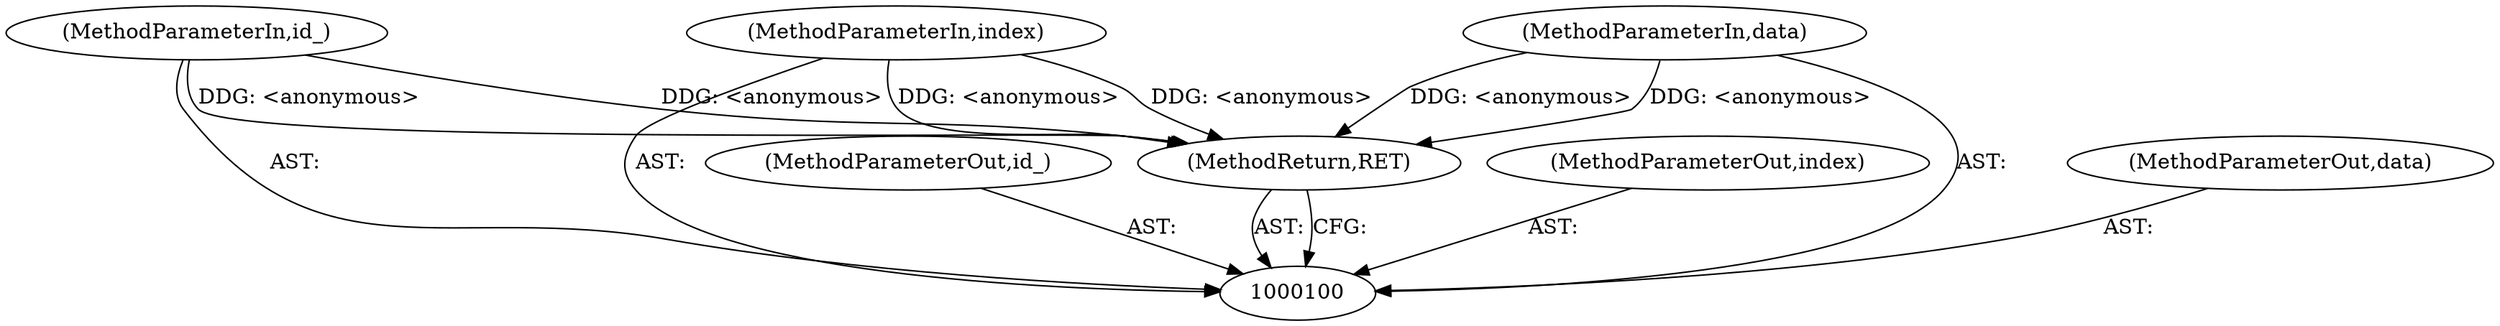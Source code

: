 digraph "0_Chrome_116d0963cadfbf55ef2ec3d13781987c4d80517a_14" {
"1000105" [label="(MethodReturn,RET)"];
"1000101" [label="(MethodParameterIn,id_)"];
"1000112" [label="(MethodParameterOut,id_)"];
"1000102" [label="(MethodParameterIn,index)"];
"1000113" [label="(MethodParameterOut,index)"];
"1000103" [label="(MethodParameterIn,data)"];
"1000114" [label="(MethodParameterOut,data)"];
"1000105" -> "1000100"  [label="AST: "];
"1000105" -> "1000100"  [label="CFG: "];
"1000103" -> "1000105"  [label="DDG: <anonymous>"];
"1000102" -> "1000105"  [label="DDG: <anonymous>"];
"1000101" -> "1000105"  [label="DDG: <anonymous>"];
"1000101" -> "1000100"  [label="AST: "];
"1000101" -> "1000105"  [label="DDG: <anonymous>"];
"1000112" -> "1000100"  [label="AST: "];
"1000102" -> "1000100"  [label="AST: "];
"1000102" -> "1000105"  [label="DDG: <anonymous>"];
"1000113" -> "1000100"  [label="AST: "];
"1000103" -> "1000100"  [label="AST: "];
"1000103" -> "1000105"  [label="DDG: <anonymous>"];
"1000114" -> "1000100"  [label="AST: "];
}
